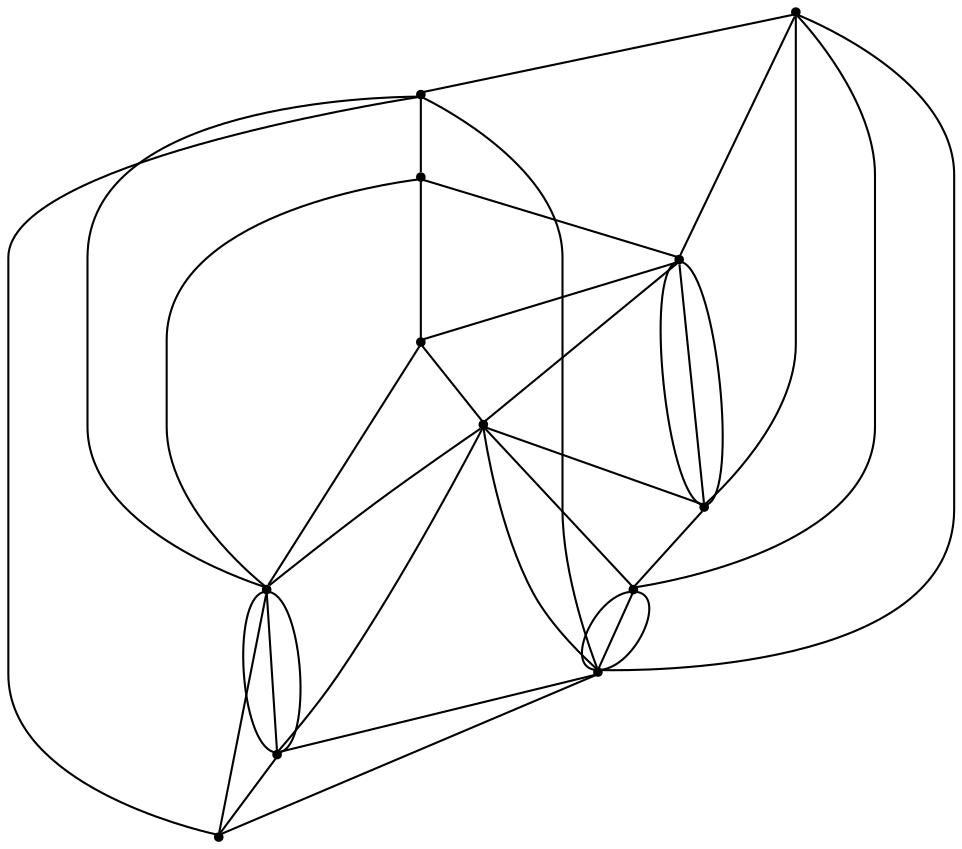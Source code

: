 graph {
  node [shape=point,comment="{\"directed\":false,\"doi\":\"10.1007/978-3-319-50106-2_11\",\"figure\":\"2 (3)\"}"]

  v0 [pos="1080.104310374407,267.86877740021737"]
  v1 [pos="780.0575605413135,297.87298609557945"]
  v2 [pos="870.0719256892762,327.87744914149505"]
  v3 [pos="990.0900247119663,357.88191218741076"]
  v4 [pos="960.0842242136638,387.8863752333265"]
  v5 [pos="810.0623913162462,417.89083827924213"]
  v6 [pos="840.0671585027612,447.89504697460427"]
  v7 [pos="1020.0958252102689,477.89951002052"]
  v8 [pos="930.0804744418318,507.90397306643564"]
  v9 [pos="900.0766928757912,537.9084361123514"]
  v10 [pos="1050.100592396784,567.912899158267"]
  v11 [pos="750.0527933547986,597.9171038794018"]

  v11 -- v9 [id="-7",pos="750.0527933547986,597.9171038794018 900.0766928757912,597.9173622041827 900.0766928757912,597.9173622041827 900.0766928757912,597.9173622041827 900.0766928757912,537.9084361123514 900.0766928757912,537.9084361123514 900.0766928757912,537.9084361123514"]
  v11 -- v9 [id="-8",pos="750.0527933547986,597.9171038794018 750.0527933547985,537.9084361123514 750.0527933547985,537.9084361123514 750.0527933547985,537.9084361123514 900.0766928757912,537.9084361123514 900.0766928757912,537.9084361123514 900.0766928757912,537.9084361123514"]
  v11 -- v5 [id="-9",pos="750.0527933547986,597.9171038794018 810.0623913162462,417.89083827924213 810.0623913162462,417.89083827924213 810.0623913162462,417.89083827924213"]
  v11 -- v6 [id="-10",pos="750.0527933547986,597.9171038794018 840.0671585027612,447.89504697460427 840.0671585027612,447.89504697460427 840.0671585027612,447.89504697460427"]
  v1 -- v5 [id="-11",pos="780.0575605413135,297.87298609557945 810.0623913162462,417.89083827924213 810.0623913162462,417.89083827924213 810.0623913162462,417.89083827924213"]
  v1 -- v11 [id="-12",pos="780.0575605413135,297.87298609557945 750.0527933547986,597.9171038794018 750.0527933547986,597.9171038794018 750.0527933547986,597.9171038794018"]
  v5 -- v6 [id="-17",pos="810.0623913162462,417.89083827924213 840.0671585027612,447.89504697460427 840.0671585027612,447.89504697460427 840.0671585027612,447.89504697460427"]
  v5 -- v2 [id="-18",pos="810.0623913162462,417.89083827924213 870.0719256892762,327.87744914149505 870.0719256892762,327.87744914149505 870.0719256892762,327.87744914149505"]
  v6 -- v9 [id="-21",pos="840.0671585027612,447.89504697460427 900.0766928757912,537.9084361123514 900.0766928757912,537.9084361123514 900.0766928757912,537.9084361123514"]
  v6 -- v2 [id="-22",pos="840.0671585027612,447.89504697460427 870.0719256892762,327.87744914149505 870.0719256892762,327.87744914149505 870.0719256892762,327.87744914149505"]
  v6 -- v4 [id="-23",pos="840.0671585027612,447.89504697460427 960.0842242136638,387.8863752333265 960.0842242136638,387.8863752333265 960.0842242136638,387.8863752333265"]
  v4 -- v2 [id="-26",pos="960.0842242136638,387.8863752333265 870.0719256892762,387.8863752333265 870.0719256892762,387.8863752333265 870.0719256892762,387.8863752333265 870.0719256892762,327.87744914149505 870.0719256892762,327.87744914149505 870.0719256892762,327.87744914149505"]
  v2 -- v1 [id="-27",pos="870.0719256892762,327.87744914149505 780.0575605413135,297.87298609557945 780.0575605413135,297.87298609557945 780.0575605413135,297.87298609557945"]
  v2 -- v0 [id="-28",pos="870.0719256892762,327.87744914149505 1080.104310374407,267.86877740021737 1080.104310374407,267.86877740021737 1080.104310374407,267.86877740021737"]
  v2 -- v4 [id="-29",pos="870.0719256892762,327.87744914149505 960.0820940016708,327.87744914149505 960.0820940016708,327.87744914149505 960.0820940016708,327.87744914149505 960.0842242136638,387.8863752333265 960.0842242136638,387.8863752333265 960.0842242136638,387.8863752333265"]
  v11 -- v9 [id="-31",pos="750.0527933547986,597.9171038794018 900.0766928757912,537.9084361123514 900.0766928757912,537.9084361123514 900.0766928757912,537.9084361123514"]
  v9 -- v8 [id="-32",pos="900.0766928757912,537.9084361123514 930.0804744418318,507.90397306643564 930.0804744418318,507.90397306643564 930.0804744418318,507.90397306643564"]
  v8 -- v7 [id="-33",pos="930.0804744418318,507.90397306643564 1020.0958252102689,477.89951002052 1020.0958252102689,477.89951002052 1020.0958252102689,477.89951002052"]
  v8 -- v6 [id="-34",pos="930.0804744418318,507.90397306643564 840.0671585027612,447.89504697460427 840.0671585027612,447.89504697460427 840.0671585027612,447.89504697460427"]
  v8 -- v7 [id="-37",pos="930.0804744418318,507.90397306643564 1020.0958887986866,507.90270131366805 1020.0958887986866,507.90270131366805 1020.0958887986866,507.90270131366805 1020.0958252102689,477.89951002052 1020.0958252102689,477.89951002052 1020.0958252102689,477.89951002052"]
  v8 -- v7 [id="-38",pos="930.0804744418318,507.90397306643564 930.0815236507239,477.89951002052 930.0815236507239,477.89951002052 930.0815236507239,477.89951002052 1020.0958252102689,477.89951002052 1020.0958252102689,477.89951002052 1020.0958252102689,477.89951002052"]
  v4 -- v3 [id="-40",pos="960.0842242136638,387.8863752333265 990.0900247119663,357.88191218741076 990.0900247119663,357.88191218741076 990.0900247119663,357.88191218741076"]
  v4 -- v2 [id="-42",pos="960.0842242136638,387.8863752333265 870.0719256892762,327.87744914149505 870.0719256892762,327.87744914149505 870.0719256892762,327.87744914149505"]
  v3 -- v2 [id="-45",pos="990.0900247119663,357.88191218741076 870.0719256892762,327.87744914149505 870.0719256892762,327.87744914149505 870.0719256892762,327.87744914149505"]
  v7 -- v3 [id="-48",pos="1020.0958252102689,477.89951002052 990.0900247119663,357.88191218741076 990.0900247119663,357.88191218741076 990.0900247119663,357.88191218741076"]
  v7 -- v6 [id="-49",pos="1020.0958252102689,477.89951002052 840.0671585027612,447.89504697460427 840.0671585027612,447.89504697460427 840.0671585027612,447.89504697460427"]
  v7 -- v0 [id="-50",pos="1020.0958252102689,477.89951002052 1080.104310374407,267.86877740021737 1080.104310374407,267.86877740021737 1080.104310374407,267.86877740021737"]
  v7 -- v4 [id="-51",pos="1020.0958252102689,477.89951002052 960.0842242136638,387.8863752333265 960.0842242136638,387.8863752333265 960.0842242136638,387.8863752333265"]
  v10 -- v0 [id="-55",pos="1050.100592396784,567.912899158267 1080.104310374407,267.86877740021737 1080.104310374407,267.86877740021737 1080.104310374407,267.86877740021737"]
  v10 -- v11 [id="-56",pos="1050.100592396784,567.912899158267 750.0527933547986,597.9171038794018 750.0527933547986,597.9171038794018 750.0527933547986,597.9171038794018"]
  v10 -- v9 [id="-57",pos="1050.100592396784,567.912899158267 900.0766928757912,537.9084361123514 900.0766928757912,537.9084361123514 900.0766928757912,537.9084361123514"]
  v10 -- v7 [id="-58",pos="1050.100592396784,567.912899158267 1020.0958252102689,477.89951002052 1020.0958252102689,477.89951002052 1020.0958252102689,477.89951002052"]
  v10 -- v8 [id="-59",pos="1050.100592396784,567.912899158267 930.0804744418318,507.90397306643564 930.0804744418318,507.90397306643564 930.0804744418318,507.90397306643564"]
  v0 -- v3 [id="-62",pos="1080.104310374407,267.86877740021737 990.0900247119663,357.88191218741076 990.0900247119663,357.88191218741076 990.0900247119663,357.88191218741076"]
  v0 -- v1 [id="-63",pos="1080.104310374407,267.86877740021737 780.0575605413135,297.87298609557945 780.0575605413135,297.87298609557945 780.0575605413135,297.87298609557945"]
}